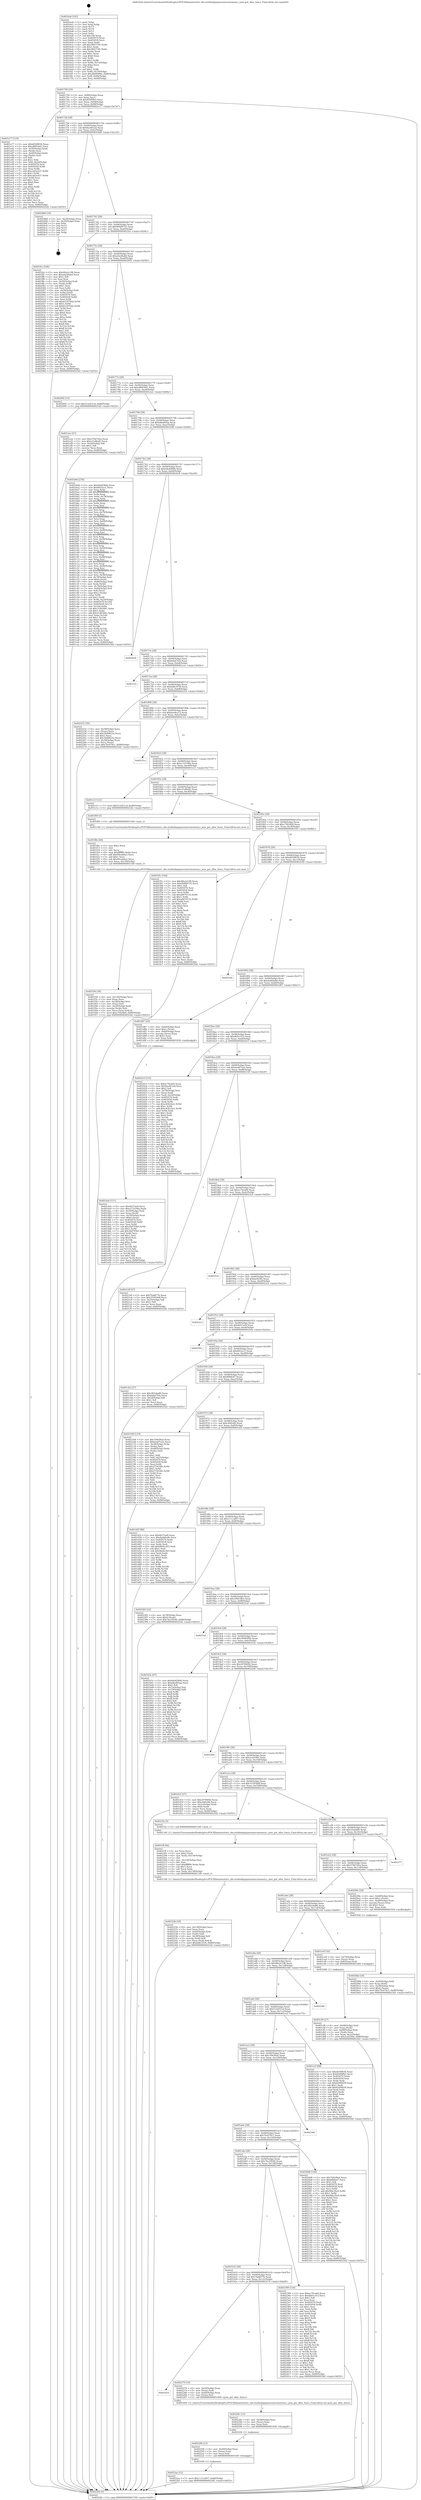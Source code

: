 digraph "0x4016a0" {
  label = "0x4016a0 (/mnt/c/Users/mathe/Desktop/tcc/POCII/binaries/extr_obs-studiodepsjanssonsrcmemory.c_json_get_alloc_funcs_Final-ollvm.out::main(0))"
  labelloc = "t"
  node[shape=record]

  Entry [label="",width=0.3,height=0.3,shape=circle,fillcolor=black,style=filled]
  "0x401709" [label="{
     0x401709 [29]\l
     | [instrs]\l
     &nbsp;&nbsp;0x401709 \<+3\>: mov -0x80(%rbp),%eax\l
     &nbsp;&nbsp;0x40170c \<+2\>: mov %eax,%ecx\l
     &nbsp;&nbsp;0x40170e \<+6\>: sub $0x850f9fb3,%ecx\l
     &nbsp;&nbsp;0x401714 \<+6\>: mov %eax,-0x94(%rbp)\l
     &nbsp;&nbsp;0x40171a \<+6\>: mov %ecx,-0x98(%rbp)\l
     &nbsp;&nbsp;0x401720 \<+6\>: je 0000000000401e77 \<main+0x7d7\>\l
  }"]
  "0x401e77" [label="{
     0x401e77 [119]\l
     | [instrs]\l
     &nbsp;&nbsp;0x401e77 \<+5\>: mov $0xd030f036,%eax\l
     &nbsp;&nbsp;0x401e7c \<+5\>: mov $0xa8f450d1,%ecx\l
     &nbsp;&nbsp;0x401e81 \<+4\>: mov -0x50(%rbp),%rdx\l
     &nbsp;&nbsp;0x401e85 \<+2\>: mov (%rdx),%esi\l
     &nbsp;&nbsp;0x401e87 \<+4\>: mov -0x60(%rbp),%rdx\l
     &nbsp;&nbsp;0x401e8b \<+2\>: cmp (%rdx),%esi\l
     &nbsp;&nbsp;0x401e8d \<+4\>: setl %dil\l
     &nbsp;&nbsp;0x401e91 \<+4\>: and $0x1,%dil\l
     &nbsp;&nbsp;0x401e95 \<+4\>: mov %dil,-0x26(%rbp)\l
     &nbsp;&nbsp;0x401e99 \<+7\>: mov 0x405070,%esi\l
     &nbsp;&nbsp;0x401ea0 \<+8\>: mov 0x405058,%r8d\l
     &nbsp;&nbsp;0x401ea8 \<+3\>: mov %esi,%r9d\l
     &nbsp;&nbsp;0x401eab \<+7\>: add $0xcab5e437,%r9d\l
     &nbsp;&nbsp;0x401eb2 \<+4\>: sub $0x1,%r9d\l
     &nbsp;&nbsp;0x401eb6 \<+7\>: sub $0xcab5e437,%r9d\l
     &nbsp;&nbsp;0x401ebd \<+4\>: imul %r9d,%esi\l
     &nbsp;&nbsp;0x401ec1 \<+3\>: and $0x1,%esi\l
     &nbsp;&nbsp;0x401ec4 \<+3\>: cmp $0x0,%esi\l
     &nbsp;&nbsp;0x401ec7 \<+4\>: sete %dil\l
     &nbsp;&nbsp;0x401ecb \<+4\>: cmp $0xa,%r8d\l
     &nbsp;&nbsp;0x401ecf \<+4\>: setl %r10b\l
     &nbsp;&nbsp;0x401ed3 \<+3\>: mov %dil,%r11b\l
     &nbsp;&nbsp;0x401ed6 \<+3\>: and %r10b,%r11b\l
     &nbsp;&nbsp;0x401ed9 \<+3\>: xor %r10b,%dil\l
     &nbsp;&nbsp;0x401edc \<+3\>: or %dil,%r11b\l
     &nbsp;&nbsp;0x401edf \<+4\>: test $0x1,%r11b\l
     &nbsp;&nbsp;0x401ee3 \<+3\>: cmovne %ecx,%eax\l
     &nbsp;&nbsp;0x401ee6 \<+3\>: mov %eax,-0x80(%rbp)\l
     &nbsp;&nbsp;0x401ee9 \<+5\>: jmp 00000000004025d2 \<main+0xf32\>\l
  }"]
  "0x401726" [label="{
     0x401726 [28]\l
     | [instrs]\l
     &nbsp;&nbsp;0x401726 \<+5\>: jmp 000000000040172b \<main+0x8b\>\l
     &nbsp;&nbsp;0x40172b \<+6\>: mov -0x94(%rbp),%eax\l
     &nbsp;&nbsp;0x401731 \<+5\>: sub $0x8ac661ad,%eax\l
     &nbsp;&nbsp;0x401736 \<+6\>: mov %eax,-0x9c(%rbp)\l
     &nbsp;&nbsp;0x40173c \<+6\>: je 00000000004024b8 \<main+0xe18\>\l
  }"]
  Exit [label="",width=0.3,height=0.3,shape=circle,fillcolor=black,style=filled,peripheries=2]
  "0x4024b8" [label="{
     0x4024b8 [16]\l
     | [instrs]\l
     &nbsp;&nbsp;0x4024b8 \<+3\>: mov -0x24(%rbp),%eax\l
     &nbsp;&nbsp;0x4024bb \<+4\>: lea -0x20(%rbp),%rsp\l
     &nbsp;&nbsp;0x4024bf \<+1\>: pop %rbx\l
     &nbsp;&nbsp;0x4024c0 \<+2\>: pop %r12\l
     &nbsp;&nbsp;0x4024c2 \<+2\>: pop %r14\l
     &nbsp;&nbsp;0x4024c4 \<+2\>: pop %r15\l
     &nbsp;&nbsp;0x4024c6 \<+1\>: pop %rbp\l
     &nbsp;&nbsp;0x4024c7 \<+1\>: ret\l
  }"]
  "0x401742" [label="{
     0x401742 [28]\l
     | [instrs]\l
     &nbsp;&nbsp;0x401742 \<+5\>: jmp 0000000000401747 \<main+0xa7\>\l
     &nbsp;&nbsp;0x401747 \<+6\>: mov -0x94(%rbp),%eax\l
     &nbsp;&nbsp;0x40174d \<+5\>: sub $0x99489735,%eax\l
     &nbsp;&nbsp;0x401752 \<+6\>: mov %eax,-0xa0(%rbp)\l
     &nbsp;&nbsp;0x401758 \<+6\>: je 0000000000401fec \<main+0x94c\>\l
  }"]
  "0x4022aa" [label="{
     0x4022aa [12]\l
     | [instrs]\l
     &nbsp;&nbsp;0x4022aa \<+7\>: movl $0x1111a907,-0x80(%rbp)\l
     &nbsp;&nbsp;0x4022b1 \<+5\>: jmp 00000000004025d2 \<main+0xf32\>\l
  }"]
  "0x401fec" [label="{
     0x401fec [166]\l
     | [instrs]\l
     &nbsp;&nbsp;0x401fec \<+5\>: mov $0x48a2e198,%eax\l
     &nbsp;&nbsp;0x401ff1 \<+5\>: mov $0xa0a28ab4,%ecx\l
     &nbsp;&nbsp;0x401ff6 \<+2\>: mov $0x1,%dl\l
     &nbsp;&nbsp;0x401ff8 \<+2\>: xor %esi,%esi\l
     &nbsp;&nbsp;0x401ffa \<+4\>: mov -0x50(%rbp),%rdi\l
     &nbsp;&nbsp;0x401ffe \<+3\>: mov (%rdi),%r8d\l
     &nbsp;&nbsp;0x402001 \<+3\>: sub $0x1,%esi\l
     &nbsp;&nbsp;0x402004 \<+3\>: sub %esi,%r8d\l
     &nbsp;&nbsp;0x402007 \<+4\>: mov -0x50(%rbp),%rdi\l
     &nbsp;&nbsp;0x40200b \<+3\>: mov %r8d,(%rdi)\l
     &nbsp;&nbsp;0x40200e \<+7\>: mov 0x405070,%esi\l
     &nbsp;&nbsp;0x402015 \<+8\>: mov 0x405058,%r8d\l
     &nbsp;&nbsp;0x40201d \<+3\>: mov %esi,%r9d\l
     &nbsp;&nbsp;0x402020 \<+7\>: add $0x63187b4a,%r9d\l
     &nbsp;&nbsp;0x402027 \<+4\>: sub $0x1,%r9d\l
     &nbsp;&nbsp;0x40202b \<+7\>: sub $0x63187b4a,%r9d\l
     &nbsp;&nbsp;0x402032 \<+4\>: imul %r9d,%esi\l
     &nbsp;&nbsp;0x402036 \<+3\>: and $0x1,%esi\l
     &nbsp;&nbsp;0x402039 \<+3\>: cmp $0x0,%esi\l
     &nbsp;&nbsp;0x40203c \<+4\>: sete %r10b\l
     &nbsp;&nbsp;0x402040 \<+4\>: cmp $0xa,%r8d\l
     &nbsp;&nbsp;0x402044 \<+4\>: setl %r11b\l
     &nbsp;&nbsp;0x402048 \<+3\>: mov %r10b,%bl\l
     &nbsp;&nbsp;0x40204b \<+3\>: xor $0xff,%bl\l
     &nbsp;&nbsp;0x40204e \<+3\>: mov %r11b,%r14b\l
     &nbsp;&nbsp;0x402051 \<+4\>: xor $0xff,%r14b\l
     &nbsp;&nbsp;0x402055 \<+3\>: xor $0x1,%dl\l
     &nbsp;&nbsp;0x402058 \<+3\>: mov %bl,%r15b\l
     &nbsp;&nbsp;0x40205b \<+4\>: and $0xff,%r15b\l
     &nbsp;&nbsp;0x40205f \<+3\>: and %dl,%r10b\l
     &nbsp;&nbsp;0x402062 \<+3\>: mov %r14b,%r12b\l
     &nbsp;&nbsp;0x402065 \<+4\>: and $0xff,%r12b\l
     &nbsp;&nbsp;0x402069 \<+3\>: and %dl,%r11b\l
     &nbsp;&nbsp;0x40206c \<+3\>: or %r10b,%r15b\l
     &nbsp;&nbsp;0x40206f \<+3\>: or %r11b,%r12b\l
     &nbsp;&nbsp;0x402072 \<+3\>: xor %r12b,%r15b\l
     &nbsp;&nbsp;0x402075 \<+3\>: or %r14b,%bl\l
     &nbsp;&nbsp;0x402078 \<+3\>: xor $0xff,%bl\l
     &nbsp;&nbsp;0x40207b \<+3\>: or $0x1,%dl\l
     &nbsp;&nbsp;0x40207e \<+2\>: and %dl,%bl\l
     &nbsp;&nbsp;0x402080 \<+3\>: or %bl,%r15b\l
     &nbsp;&nbsp;0x402083 \<+4\>: test $0x1,%r15b\l
     &nbsp;&nbsp;0x402087 \<+3\>: cmovne %ecx,%eax\l
     &nbsp;&nbsp;0x40208a \<+3\>: mov %eax,-0x80(%rbp)\l
     &nbsp;&nbsp;0x40208d \<+5\>: jmp 00000000004025d2 \<main+0xf32\>\l
  }"]
  "0x40175e" [label="{
     0x40175e [28]\l
     | [instrs]\l
     &nbsp;&nbsp;0x40175e \<+5\>: jmp 0000000000401763 \<main+0xc3\>\l
     &nbsp;&nbsp;0x401763 \<+6\>: mov -0x94(%rbp),%eax\l
     &nbsp;&nbsp;0x401769 \<+5\>: sub $0xa0a28ab4,%eax\l
     &nbsp;&nbsp;0x40176e \<+6\>: mov %eax,-0xa4(%rbp)\l
     &nbsp;&nbsp;0x401774 \<+6\>: je 0000000000402092 \<main+0x9f2\>\l
  }"]
  "0x40229b" [label="{
     0x40229b [15]\l
     | [instrs]\l
     &nbsp;&nbsp;0x40229b \<+4\>: mov -0x40(%rbp),%rax\l
     &nbsp;&nbsp;0x40229f \<+3\>: mov (%rax),%rax\l
     &nbsp;&nbsp;0x4022a2 \<+3\>: mov %rax,%rdi\l
     &nbsp;&nbsp;0x4022a5 \<+5\>: call 0000000000401030 \<free@plt\>\l
     | [calls]\l
     &nbsp;&nbsp;0x401030 \{1\} (unknown)\l
  }"]
  "0x402092" [label="{
     0x402092 [12]\l
     | [instrs]\l
     &nbsp;&nbsp;0x402092 \<+7\>: movl $0x512d51cd,-0x80(%rbp)\l
     &nbsp;&nbsp;0x402099 \<+5\>: jmp 00000000004025d2 \<main+0xf32\>\l
  }"]
  "0x40177a" [label="{
     0x40177a [28]\l
     | [instrs]\l
     &nbsp;&nbsp;0x40177a \<+5\>: jmp 000000000040177f \<main+0xdf\>\l
     &nbsp;&nbsp;0x40177f \<+6\>: mov -0x94(%rbp),%eax\l
     &nbsp;&nbsp;0x401785 \<+5\>: sub $0xa8f450d1,%eax\l
     &nbsp;&nbsp;0x40178a \<+6\>: mov %eax,-0xa8(%rbp)\l
     &nbsp;&nbsp;0x401790 \<+6\>: je 0000000000401eee \<main+0x84e\>\l
  }"]
  "0x40228c" [label="{
     0x40228c [15]\l
     | [instrs]\l
     &nbsp;&nbsp;0x40228c \<+4\>: mov -0x58(%rbp),%rax\l
     &nbsp;&nbsp;0x402290 \<+3\>: mov (%rax),%rax\l
     &nbsp;&nbsp;0x402293 \<+3\>: mov %rax,%rdi\l
     &nbsp;&nbsp;0x402296 \<+5\>: call 0000000000401030 \<free@plt\>\l
     | [calls]\l
     &nbsp;&nbsp;0x401030 \{1\} (unknown)\l
  }"]
  "0x401eee" [label="{
     0x401eee [27]\l
     | [instrs]\l
     &nbsp;&nbsp;0x401eee \<+5\>: mov $0x37667d5a,%eax\l
     &nbsp;&nbsp;0x401ef3 \<+5\>: mov $0xc21d8ad5,%ecx\l
     &nbsp;&nbsp;0x401ef8 \<+3\>: mov -0x26(%rbp),%dl\l
     &nbsp;&nbsp;0x401efb \<+3\>: test $0x1,%dl\l
     &nbsp;&nbsp;0x401efe \<+3\>: cmovne %ecx,%eax\l
     &nbsp;&nbsp;0x401f01 \<+3\>: mov %eax,-0x80(%rbp)\l
     &nbsp;&nbsp;0x401f04 \<+5\>: jmp 00000000004025d2 \<main+0xf32\>\l
  }"]
  "0x401796" [label="{
     0x401796 [28]\l
     | [instrs]\l
     &nbsp;&nbsp;0x401796 \<+5\>: jmp 000000000040179b \<main+0xfb\>\l
     &nbsp;&nbsp;0x40179b \<+6\>: mov -0x94(%rbp),%eax\l
     &nbsp;&nbsp;0x4017a1 \<+5\>: sub $0xb8ed93aa,%eax\l
     &nbsp;&nbsp;0x4017a6 \<+6\>: mov %eax,-0xac(%rbp)\l
     &nbsp;&nbsp;0x4017ac \<+6\>: je 0000000000401b9d \<main+0x4fd\>\l
  }"]
  "0x401b32" [label="{
     0x401b32\l
  }", style=dashed]
  "0x401b9d" [label="{
     0x401b9d [278]\l
     | [instrs]\l
     &nbsp;&nbsp;0x401b9d \<+5\>: mov $0xb9e8384b,%eax\l
     &nbsp;&nbsp;0x401ba2 \<+5\>: mov $0x8452cc1,%ecx\l
     &nbsp;&nbsp;0x401ba7 \<+3\>: mov %rsp,%rdx\l
     &nbsp;&nbsp;0x401baa \<+4\>: add $0xfffffffffffffff0,%rdx\l
     &nbsp;&nbsp;0x401bae \<+3\>: mov %rdx,%rsp\l
     &nbsp;&nbsp;0x401bb1 \<+4\>: mov %rdx,-0x78(%rbp)\l
     &nbsp;&nbsp;0x401bb5 \<+3\>: mov %rsp,%rdx\l
     &nbsp;&nbsp;0x401bb8 \<+4\>: add $0xfffffffffffffff0,%rdx\l
     &nbsp;&nbsp;0x401bbc \<+3\>: mov %rdx,%rsp\l
     &nbsp;&nbsp;0x401bbf \<+3\>: mov %rsp,%rsi\l
     &nbsp;&nbsp;0x401bc2 \<+4\>: add $0xfffffffffffffff0,%rsi\l
     &nbsp;&nbsp;0x401bc6 \<+3\>: mov %rsi,%rsp\l
     &nbsp;&nbsp;0x401bc9 \<+4\>: mov %rsi,-0x70(%rbp)\l
     &nbsp;&nbsp;0x401bcd \<+3\>: mov %rsp,%rsi\l
     &nbsp;&nbsp;0x401bd0 \<+4\>: add $0xfffffffffffffff0,%rsi\l
     &nbsp;&nbsp;0x401bd4 \<+3\>: mov %rsi,%rsp\l
     &nbsp;&nbsp;0x401bd7 \<+4\>: mov %rsi,-0x68(%rbp)\l
     &nbsp;&nbsp;0x401bdb \<+3\>: mov %rsp,%rsi\l
     &nbsp;&nbsp;0x401bde \<+4\>: add $0xfffffffffffffff0,%rsi\l
     &nbsp;&nbsp;0x401be2 \<+3\>: mov %rsi,%rsp\l
     &nbsp;&nbsp;0x401be5 \<+4\>: mov %rsi,-0x60(%rbp)\l
     &nbsp;&nbsp;0x401be9 \<+3\>: mov %rsp,%rsi\l
     &nbsp;&nbsp;0x401bec \<+4\>: add $0xfffffffffffffff0,%rsi\l
     &nbsp;&nbsp;0x401bf0 \<+3\>: mov %rsi,%rsp\l
     &nbsp;&nbsp;0x401bf3 \<+4\>: mov %rsi,-0x58(%rbp)\l
     &nbsp;&nbsp;0x401bf7 \<+3\>: mov %rsp,%rsi\l
     &nbsp;&nbsp;0x401bfa \<+4\>: add $0xfffffffffffffff0,%rsi\l
     &nbsp;&nbsp;0x401bfe \<+3\>: mov %rsi,%rsp\l
     &nbsp;&nbsp;0x401c01 \<+4\>: mov %rsi,-0x50(%rbp)\l
     &nbsp;&nbsp;0x401c05 \<+3\>: mov %rsp,%rsi\l
     &nbsp;&nbsp;0x401c08 \<+4\>: add $0xfffffffffffffff0,%rsi\l
     &nbsp;&nbsp;0x401c0c \<+3\>: mov %rsi,%rsp\l
     &nbsp;&nbsp;0x401c0f \<+4\>: mov %rsi,-0x48(%rbp)\l
     &nbsp;&nbsp;0x401c13 \<+3\>: mov %rsp,%rsi\l
     &nbsp;&nbsp;0x401c16 \<+4\>: add $0xfffffffffffffff0,%rsi\l
     &nbsp;&nbsp;0x401c1a \<+3\>: mov %rsi,%rsp\l
     &nbsp;&nbsp;0x401c1d \<+4\>: mov %rsi,-0x40(%rbp)\l
     &nbsp;&nbsp;0x401c21 \<+3\>: mov %rsp,%rsi\l
     &nbsp;&nbsp;0x401c24 \<+4\>: add $0xfffffffffffffff0,%rsi\l
     &nbsp;&nbsp;0x401c28 \<+3\>: mov %rsi,%rsp\l
     &nbsp;&nbsp;0x401c2b \<+4\>: mov %rsi,-0x38(%rbp)\l
     &nbsp;&nbsp;0x401c2f \<+4\>: mov -0x78(%rbp),%rsi\l
     &nbsp;&nbsp;0x401c33 \<+6\>: movl $0x0,(%rsi)\l
     &nbsp;&nbsp;0x401c39 \<+6\>: mov -0x84(%rbp),%edi\l
     &nbsp;&nbsp;0x401c3f \<+2\>: mov %edi,(%rdx)\l
     &nbsp;&nbsp;0x401c41 \<+4\>: mov -0x70(%rbp),%rsi\l
     &nbsp;&nbsp;0x401c45 \<+7\>: mov -0x90(%rbp),%r8\l
     &nbsp;&nbsp;0x401c4c \<+3\>: mov %r8,(%rsi)\l
     &nbsp;&nbsp;0x401c4f \<+3\>: cmpl $0x2,(%rdx)\l
     &nbsp;&nbsp;0x401c52 \<+4\>: setne %r9b\l
     &nbsp;&nbsp;0x401c56 \<+4\>: and $0x1,%r9b\l
     &nbsp;&nbsp;0x401c5a \<+4\>: mov %r9b,-0x2d(%rbp)\l
     &nbsp;&nbsp;0x401c5e \<+8\>: mov 0x405070,%r10d\l
     &nbsp;&nbsp;0x401c66 \<+8\>: mov 0x405058,%r11d\l
     &nbsp;&nbsp;0x401c6e \<+3\>: mov %r10d,%ebx\l
     &nbsp;&nbsp;0x401c71 \<+6\>: sub $0x51465061,%ebx\l
     &nbsp;&nbsp;0x401c77 \<+3\>: sub $0x1,%ebx\l
     &nbsp;&nbsp;0x401c7a \<+6\>: add $0x51465061,%ebx\l
     &nbsp;&nbsp;0x401c80 \<+4\>: imul %ebx,%r10d\l
     &nbsp;&nbsp;0x401c84 \<+4\>: and $0x1,%r10d\l
     &nbsp;&nbsp;0x401c88 \<+4\>: cmp $0x0,%r10d\l
     &nbsp;&nbsp;0x401c8c \<+4\>: sete %r9b\l
     &nbsp;&nbsp;0x401c90 \<+4\>: cmp $0xa,%r11d\l
     &nbsp;&nbsp;0x401c94 \<+4\>: setl %r14b\l
     &nbsp;&nbsp;0x401c98 \<+3\>: mov %r9b,%r15b\l
     &nbsp;&nbsp;0x401c9b \<+3\>: and %r14b,%r15b\l
     &nbsp;&nbsp;0x401c9e \<+3\>: xor %r14b,%r9b\l
     &nbsp;&nbsp;0x401ca1 \<+3\>: or %r9b,%r15b\l
     &nbsp;&nbsp;0x401ca4 \<+4\>: test $0x1,%r15b\l
     &nbsp;&nbsp;0x401ca8 \<+3\>: cmovne %ecx,%eax\l
     &nbsp;&nbsp;0x401cab \<+3\>: mov %eax,-0x80(%rbp)\l
     &nbsp;&nbsp;0x401cae \<+5\>: jmp 00000000004025d2 \<main+0xf32\>\l
  }"]
  "0x4017b2" [label="{
     0x4017b2 [28]\l
     | [instrs]\l
     &nbsp;&nbsp;0x4017b2 \<+5\>: jmp 00000000004017b7 \<main+0x117\>\l
     &nbsp;&nbsp;0x4017b7 \<+6\>: mov -0x94(%rbp),%eax\l
     &nbsp;&nbsp;0x4017bd \<+5\>: sub $0xb9e8384b,%eax\l
     &nbsp;&nbsp;0x4017c2 \<+6\>: mov %eax,-0xb0(%rbp)\l
     &nbsp;&nbsp;0x4017c8 \<+6\>: je 00000000004024c8 \<main+0xe28\>\l
  }"]
  "0x402279" [label="{
     0x402279 [19]\l
     | [instrs]\l
     &nbsp;&nbsp;0x402279 \<+4\>: mov -0x58(%rbp),%rax\l
     &nbsp;&nbsp;0x40227d \<+3\>: mov (%rax),%rdi\l
     &nbsp;&nbsp;0x402280 \<+4\>: mov -0x40(%rbp),%rax\l
     &nbsp;&nbsp;0x402284 \<+3\>: mov (%rax),%rsi\l
     &nbsp;&nbsp;0x402287 \<+5\>: call 0000000000401400 \<json_get_alloc_funcs\>\l
     | [calls]\l
     &nbsp;&nbsp;0x401400 \{1\} (/mnt/c/Users/mathe/Desktop/tcc/POCII/binaries/extr_obs-studiodepsjanssonsrcmemory.c_json_get_alloc_funcs_Final-ollvm.out::json_get_alloc_funcs)\l
  }"]
  "0x4024c8" [label="{
     0x4024c8\l
  }", style=dashed]
  "0x4017ce" [label="{
     0x4017ce [28]\l
     | [instrs]\l
     &nbsp;&nbsp;0x4017ce \<+5\>: jmp 00000000004017d3 \<main+0x133\>\l
     &nbsp;&nbsp;0x4017d3 \<+6\>: mov -0x94(%rbp),%eax\l
     &nbsp;&nbsp;0x4017d9 \<+5\>: sub $0xbdab7fcb,%eax\l
     &nbsp;&nbsp;0x4017de \<+6\>: mov %eax,-0xb4(%rbp)\l
     &nbsp;&nbsp;0x4017e4 \<+6\>: je 0000000000401cce \<main+0x62e\>\l
  }"]
  "0x401b16" [label="{
     0x401b16 [28]\l
     | [instrs]\l
     &nbsp;&nbsp;0x401b16 \<+5\>: jmp 0000000000401b1b \<main+0x47b\>\l
     &nbsp;&nbsp;0x401b1b \<+6\>: mov -0x94(%rbp),%eax\l
     &nbsp;&nbsp;0x401b21 \<+5\>: sub $0x7fa6877b,%eax\l
     &nbsp;&nbsp;0x401b26 \<+6\>: mov %eax,-0x12c(%rbp)\l
     &nbsp;&nbsp;0x401b2c \<+6\>: je 0000000000402279 \<main+0xbd9\>\l
  }"]
  "0x401cce" [label="{
     0x401cce\l
  }", style=dashed]
  "0x4017ea" [label="{
     0x4017ea [28]\l
     | [instrs]\l
     &nbsp;&nbsp;0x4017ea \<+5\>: jmp 00000000004017ef \<main+0x14f\>\l
     &nbsp;&nbsp;0x4017ef \<+6\>: mov -0x94(%rbp),%eax\l
     &nbsp;&nbsp;0x4017f5 \<+5\>: sub $0xbdfe3534,%eax\l
     &nbsp;&nbsp;0x4017fa \<+6\>: mov %eax,-0xb8(%rbp)\l
     &nbsp;&nbsp;0x401800 \<+6\>: je 0000000000402252 \<main+0xbb2\>\l
  }"]
  "0x402399" [label="{
     0x402399 [134]\l
     | [instrs]\l
     &nbsp;&nbsp;0x402399 \<+5\>: mov $0xec70ca64,%eax\l
     &nbsp;&nbsp;0x40239e \<+5\>: mov $0xdbf1e353,%ecx\l
     &nbsp;&nbsp;0x4023a3 \<+2\>: mov $0x1,%dl\l
     &nbsp;&nbsp;0x4023a5 \<+2\>: xor %esi,%esi\l
     &nbsp;&nbsp;0x4023a7 \<+7\>: mov 0x405070,%edi\l
     &nbsp;&nbsp;0x4023ae \<+8\>: mov 0x405058,%r8d\l
     &nbsp;&nbsp;0x4023b6 \<+3\>: sub $0x1,%esi\l
     &nbsp;&nbsp;0x4023b9 \<+3\>: mov %edi,%r9d\l
     &nbsp;&nbsp;0x4023bc \<+3\>: add %esi,%r9d\l
     &nbsp;&nbsp;0x4023bf \<+4\>: imul %r9d,%edi\l
     &nbsp;&nbsp;0x4023c3 \<+3\>: and $0x1,%edi\l
     &nbsp;&nbsp;0x4023c6 \<+3\>: cmp $0x0,%edi\l
     &nbsp;&nbsp;0x4023c9 \<+4\>: sete %r10b\l
     &nbsp;&nbsp;0x4023cd \<+4\>: cmp $0xa,%r8d\l
     &nbsp;&nbsp;0x4023d1 \<+4\>: setl %r11b\l
     &nbsp;&nbsp;0x4023d5 \<+3\>: mov %r10b,%bl\l
     &nbsp;&nbsp;0x4023d8 \<+3\>: xor $0xff,%bl\l
     &nbsp;&nbsp;0x4023db \<+3\>: mov %r11b,%r14b\l
     &nbsp;&nbsp;0x4023de \<+4\>: xor $0xff,%r14b\l
     &nbsp;&nbsp;0x4023e2 \<+3\>: xor $0x1,%dl\l
     &nbsp;&nbsp;0x4023e5 \<+3\>: mov %bl,%r15b\l
     &nbsp;&nbsp;0x4023e8 \<+4\>: and $0xff,%r15b\l
     &nbsp;&nbsp;0x4023ec \<+3\>: and %dl,%r10b\l
     &nbsp;&nbsp;0x4023ef \<+3\>: mov %r14b,%r12b\l
     &nbsp;&nbsp;0x4023f2 \<+4\>: and $0xff,%r12b\l
     &nbsp;&nbsp;0x4023f6 \<+3\>: and %dl,%r11b\l
     &nbsp;&nbsp;0x4023f9 \<+3\>: or %r10b,%r15b\l
     &nbsp;&nbsp;0x4023fc \<+3\>: or %r11b,%r12b\l
     &nbsp;&nbsp;0x4023ff \<+3\>: xor %r12b,%r15b\l
     &nbsp;&nbsp;0x402402 \<+3\>: or %r14b,%bl\l
     &nbsp;&nbsp;0x402405 \<+3\>: xor $0xff,%bl\l
     &nbsp;&nbsp;0x402408 \<+3\>: or $0x1,%dl\l
     &nbsp;&nbsp;0x40240b \<+2\>: and %dl,%bl\l
     &nbsp;&nbsp;0x40240d \<+3\>: or %bl,%r15b\l
     &nbsp;&nbsp;0x402410 \<+4\>: test $0x1,%r15b\l
     &nbsp;&nbsp;0x402414 \<+3\>: cmovne %ecx,%eax\l
     &nbsp;&nbsp;0x402417 \<+3\>: mov %eax,-0x80(%rbp)\l
     &nbsp;&nbsp;0x40241a \<+5\>: jmp 00000000004025d2 \<main+0xf32\>\l
  }"]
  "0x402252" [label="{
     0x402252 [39]\l
     | [instrs]\l
     &nbsp;&nbsp;0x402252 \<+4\>: mov -0x38(%rbp),%rax\l
     &nbsp;&nbsp;0x402256 \<+2\>: mov (%rax),%ecx\l
     &nbsp;&nbsp;0x402258 \<+6\>: add $0x3b48823a,%ecx\l
     &nbsp;&nbsp;0x40225e \<+3\>: add $0x1,%ecx\l
     &nbsp;&nbsp;0x402261 \<+6\>: sub $0x3b48823a,%ecx\l
     &nbsp;&nbsp;0x402267 \<+4\>: mov -0x38(%rbp),%rax\l
     &nbsp;&nbsp;0x40226b \<+2\>: mov %ecx,(%rax)\l
     &nbsp;&nbsp;0x40226d \<+7\>: movl $0x70c079c1,-0x80(%rbp)\l
     &nbsp;&nbsp;0x402274 \<+5\>: jmp 00000000004025d2 \<main+0xf32\>\l
  }"]
  "0x401806" [label="{
     0x401806 [28]\l
     | [instrs]\l
     &nbsp;&nbsp;0x401806 \<+5\>: jmp 000000000040180b \<main+0x16b\>\l
     &nbsp;&nbsp;0x40180b \<+6\>: mov -0x94(%rbp),%eax\l
     &nbsp;&nbsp;0x401811 \<+5\>: sub $0xbee8cc13,%eax\l
     &nbsp;&nbsp;0x401816 \<+6\>: mov %eax,-0xbc(%rbp)\l
     &nbsp;&nbsp;0x40181c \<+6\>: je 000000000040231a \<main+0xc7a\>\l
  }"]
  "0x40222b" [label="{
     0x40222b [39]\l
     | [instrs]\l
     &nbsp;&nbsp;0x40222b \<+6\>: mov -0x138(%rbp),%ecx\l
     &nbsp;&nbsp;0x402231 \<+3\>: imul %eax,%ecx\l
     &nbsp;&nbsp;0x402234 \<+4\>: mov -0x40(%rbp),%rdi\l
     &nbsp;&nbsp;0x402238 \<+3\>: mov (%rdi),%rdi\l
     &nbsp;&nbsp;0x40223b \<+4\>: mov -0x38(%rbp),%r8\l
     &nbsp;&nbsp;0x40223f \<+3\>: movslq (%r8),%r8\l
     &nbsp;&nbsp;0x402242 \<+4\>: mov %ecx,(%rdi,%r8,4)\l
     &nbsp;&nbsp;0x402246 \<+7\>: movl $0xbdfe3534,-0x80(%rbp)\l
     &nbsp;&nbsp;0x40224d \<+5\>: jmp 00000000004025d2 \<main+0xf32\>\l
  }"]
  "0x40231a" [label="{
     0x40231a\l
  }", style=dashed]
  "0x401822" [label="{
     0x401822 [28]\l
     | [instrs]\l
     &nbsp;&nbsp;0x401822 \<+5\>: jmp 0000000000401827 \<main+0x187\>\l
     &nbsp;&nbsp;0x401827 \<+6\>: mov -0x94(%rbp),%eax\l
     &nbsp;&nbsp;0x40182d \<+5\>: sub $0xc133194a,%eax\l
     &nbsp;&nbsp;0x401832 \<+6\>: mov %eax,-0xc0(%rbp)\l
     &nbsp;&nbsp;0x401838 \<+6\>: je 0000000000401e13 \<main+0x773\>\l
  }"]
  "0x4021ff" [label="{
     0x4021ff [44]\l
     | [instrs]\l
     &nbsp;&nbsp;0x4021ff \<+2\>: xor %ecx,%ecx\l
     &nbsp;&nbsp;0x402201 \<+5\>: mov $0x2,%edx\l
     &nbsp;&nbsp;0x402206 \<+6\>: mov %edx,-0x134(%rbp)\l
     &nbsp;&nbsp;0x40220c \<+1\>: cltd\l
     &nbsp;&nbsp;0x40220d \<+6\>: mov -0x134(%rbp),%esi\l
     &nbsp;&nbsp;0x402213 \<+2\>: idiv %esi\l
     &nbsp;&nbsp;0x402215 \<+6\>: imul $0xfffffffe,%edx,%edx\l
     &nbsp;&nbsp;0x40221b \<+3\>: sub $0x1,%ecx\l
     &nbsp;&nbsp;0x40221e \<+2\>: sub %ecx,%edx\l
     &nbsp;&nbsp;0x402220 \<+6\>: mov %edx,-0x138(%rbp)\l
     &nbsp;&nbsp;0x402226 \<+5\>: call 0000000000401160 \<next_i\>\l
     | [calls]\l
     &nbsp;&nbsp;0x401160 \{1\} (/mnt/c/Users/mathe/Desktop/tcc/POCII/binaries/extr_obs-studiodepsjanssonsrcmemory.c_json_get_alloc_funcs_Final-ollvm.out::next_i)\l
  }"]
  "0x401e13" [label="{
     0x401e13 [12]\l
     | [instrs]\l
     &nbsp;&nbsp;0x401e13 \<+7\>: movl $0x512d51cd,-0x80(%rbp)\l
     &nbsp;&nbsp;0x401e1a \<+5\>: jmp 00000000004025d2 \<main+0xf32\>\l
  }"]
  "0x40183e" [label="{
     0x40183e [28]\l
     | [instrs]\l
     &nbsp;&nbsp;0x40183e \<+5\>: jmp 0000000000401843 \<main+0x1a3\>\l
     &nbsp;&nbsp;0x401843 \<+6\>: mov -0x94(%rbp),%eax\l
     &nbsp;&nbsp;0x401849 \<+5\>: sub $0xc21d8ad5,%eax\l
     &nbsp;&nbsp;0x40184e \<+6\>: mov %eax,-0xc4(%rbp)\l
     &nbsp;&nbsp;0x401854 \<+6\>: je 0000000000401f09 \<main+0x869\>\l
  }"]
  "0x401afa" [label="{
     0x401afa [28]\l
     | [instrs]\l
     &nbsp;&nbsp;0x401afa \<+5\>: jmp 0000000000401aff \<main+0x45f\>\l
     &nbsp;&nbsp;0x401aff \<+6\>: mov -0x94(%rbp),%eax\l
     &nbsp;&nbsp;0x401b05 \<+5\>: sub $0x7ba18540,%eax\l
     &nbsp;&nbsp;0x401b0a \<+6\>: mov %eax,-0x128(%rbp)\l
     &nbsp;&nbsp;0x401b10 \<+6\>: je 0000000000402399 \<main+0xcf9\>\l
  }"]
  "0x401f09" [label="{
     0x401f09 [5]\l
     | [instrs]\l
     &nbsp;&nbsp;0x401f09 \<+5\>: call 0000000000401160 \<next_i\>\l
     | [calls]\l
     &nbsp;&nbsp;0x401160 \{1\} (/mnt/c/Users/mathe/Desktop/tcc/POCII/binaries/extr_obs-studiodepsjanssonsrcmemory.c_json_get_alloc_funcs_Final-ollvm.out::next_i)\l
  }"]
  "0x40185a" [label="{
     0x40185a [28]\l
     | [instrs]\l
     &nbsp;&nbsp;0x40185a \<+5\>: jmp 000000000040185f \<main+0x1bf\>\l
     &nbsp;&nbsp;0x40185f \<+6\>: mov -0x94(%rbp),%eax\l
     &nbsp;&nbsp;0x401865 \<+5\>: sub $0xc7f424b0,%eax\l
     &nbsp;&nbsp;0x40186a \<+6\>: mov %eax,-0xc8(%rbp)\l
     &nbsp;&nbsp;0x401870 \<+6\>: je 0000000000401f5c \<main+0x8bc\>\l
  }"]
  "0x4020d8" [label="{
     0x4020d8 [144]\l
     | [instrs]\l
     &nbsp;&nbsp;0x4020d8 \<+5\>: mov $0x709cf9a4,%eax\l
     &nbsp;&nbsp;0x4020dd \<+5\>: mov $0x896fe47,%ecx\l
     &nbsp;&nbsp;0x4020e2 \<+2\>: mov $0x1,%dl\l
     &nbsp;&nbsp;0x4020e4 \<+7\>: mov 0x405070,%esi\l
     &nbsp;&nbsp;0x4020eb \<+7\>: mov 0x405058,%edi\l
     &nbsp;&nbsp;0x4020f2 \<+3\>: mov %esi,%r8d\l
     &nbsp;&nbsp;0x4020f5 \<+7\>: add $0x9fdc2bc0,%r8d\l
     &nbsp;&nbsp;0x4020fc \<+4\>: sub $0x1,%r8d\l
     &nbsp;&nbsp;0x402100 \<+7\>: sub $0x9fdc2bc0,%r8d\l
     &nbsp;&nbsp;0x402107 \<+4\>: imul %r8d,%esi\l
     &nbsp;&nbsp;0x40210b \<+3\>: and $0x1,%esi\l
     &nbsp;&nbsp;0x40210e \<+3\>: cmp $0x0,%esi\l
     &nbsp;&nbsp;0x402111 \<+4\>: sete %r9b\l
     &nbsp;&nbsp;0x402115 \<+3\>: cmp $0xa,%edi\l
     &nbsp;&nbsp;0x402118 \<+4\>: setl %r10b\l
     &nbsp;&nbsp;0x40211c \<+3\>: mov %r9b,%r11b\l
     &nbsp;&nbsp;0x40211f \<+4\>: xor $0xff,%r11b\l
     &nbsp;&nbsp;0x402123 \<+3\>: mov %r10b,%bl\l
     &nbsp;&nbsp;0x402126 \<+3\>: xor $0xff,%bl\l
     &nbsp;&nbsp;0x402129 \<+3\>: xor $0x1,%dl\l
     &nbsp;&nbsp;0x40212c \<+3\>: mov %r11b,%r14b\l
     &nbsp;&nbsp;0x40212f \<+4\>: and $0xff,%r14b\l
     &nbsp;&nbsp;0x402133 \<+3\>: and %dl,%r9b\l
     &nbsp;&nbsp;0x402136 \<+3\>: mov %bl,%r15b\l
     &nbsp;&nbsp;0x402139 \<+4\>: and $0xff,%r15b\l
     &nbsp;&nbsp;0x40213d \<+3\>: and %dl,%r10b\l
     &nbsp;&nbsp;0x402140 \<+3\>: or %r9b,%r14b\l
     &nbsp;&nbsp;0x402143 \<+3\>: or %r10b,%r15b\l
     &nbsp;&nbsp;0x402146 \<+3\>: xor %r15b,%r14b\l
     &nbsp;&nbsp;0x402149 \<+3\>: or %bl,%r11b\l
     &nbsp;&nbsp;0x40214c \<+4\>: xor $0xff,%r11b\l
     &nbsp;&nbsp;0x402150 \<+3\>: or $0x1,%dl\l
     &nbsp;&nbsp;0x402153 \<+3\>: and %dl,%r11b\l
     &nbsp;&nbsp;0x402156 \<+3\>: or %r11b,%r14b\l
     &nbsp;&nbsp;0x402159 \<+4\>: test $0x1,%r14b\l
     &nbsp;&nbsp;0x40215d \<+3\>: cmovne %ecx,%eax\l
     &nbsp;&nbsp;0x402160 \<+3\>: mov %eax,-0x80(%rbp)\l
     &nbsp;&nbsp;0x402163 \<+5\>: jmp 00000000004025d2 \<main+0xf32\>\l
  }"]
  "0x401f5c" [label="{
     0x401f5c [144]\l
     | [instrs]\l
     &nbsp;&nbsp;0x401f5c \<+5\>: mov $0x48a2e198,%eax\l
     &nbsp;&nbsp;0x401f61 \<+5\>: mov $0x99489735,%ecx\l
     &nbsp;&nbsp;0x401f66 \<+2\>: mov $0x1,%dl\l
     &nbsp;&nbsp;0x401f68 \<+7\>: mov 0x405070,%esi\l
     &nbsp;&nbsp;0x401f6f \<+7\>: mov 0x405058,%edi\l
     &nbsp;&nbsp;0x401f76 \<+3\>: mov %esi,%r8d\l
     &nbsp;&nbsp;0x401f79 \<+7\>: sub $0xa8076152,%r8d\l
     &nbsp;&nbsp;0x401f80 \<+4\>: sub $0x1,%r8d\l
     &nbsp;&nbsp;0x401f84 \<+7\>: add $0xa8076152,%r8d\l
     &nbsp;&nbsp;0x401f8b \<+4\>: imul %r8d,%esi\l
     &nbsp;&nbsp;0x401f8f \<+3\>: and $0x1,%esi\l
     &nbsp;&nbsp;0x401f92 \<+3\>: cmp $0x0,%esi\l
     &nbsp;&nbsp;0x401f95 \<+4\>: sete %r9b\l
     &nbsp;&nbsp;0x401f99 \<+3\>: cmp $0xa,%edi\l
     &nbsp;&nbsp;0x401f9c \<+4\>: setl %r10b\l
     &nbsp;&nbsp;0x401fa0 \<+3\>: mov %r9b,%r11b\l
     &nbsp;&nbsp;0x401fa3 \<+4\>: xor $0xff,%r11b\l
     &nbsp;&nbsp;0x401fa7 \<+3\>: mov %r10b,%bl\l
     &nbsp;&nbsp;0x401faa \<+3\>: xor $0xff,%bl\l
     &nbsp;&nbsp;0x401fad \<+3\>: xor $0x0,%dl\l
     &nbsp;&nbsp;0x401fb0 \<+3\>: mov %r11b,%r14b\l
     &nbsp;&nbsp;0x401fb3 \<+4\>: and $0x0,%r14b\l
     &nbsp;&nbsp;0x401fb7 \<+3\>: and %dl,%r9b\l
     &nbsp;&nbsp;0x401fba \<+3\>: mov %bl,%r15b\l
     &nbsp;&nbsp;0x401fbd \<+4\>: and $0x0,%r15b\l
     &nbsp;&nbsp;0x401fc1 \<+3\>: and %dl,%r10b\l
     &nbsp;&nbsp;0x401fc4 \<+3\>: or %r9b,%r14b\l
     &nbsp;&nbsp;0x401fc7 \<+3\>: or %r10b,%r15b\l
     &nbsp;&nbsp;0x401fca \<+3\>: xor %r15b,%r14b\l
     &nbsp;&nbsp;0x401fcd \<+3\>: or %bl,%r11b\l
     &nbsp;&nbsp;0x401fd0 \<+4\>: xor $0xff,%r11b\l
     &nbsp;&nbsp;0x401fd4 \<+3\>: or $0x0,%dl\l
     &nbsp;&nbsp;0x401fd7 \<+3\>: and %dl,%r11b\l
     &nbsp;&nbsp;0x401fda \<+3\>: or %r11b,%r14b\l
     &nbsp;&nbsp;0x401fdd \<+4\>: test $0x1,%r14b\l
     &nbsp;&nbsp;0x401fe1 \<+3\>: cmovne %ecx,%eax\l
     &nbsp;&nbsp;0x401fe4 \<+3\>: mov %eax,-0x80(%rbp)\l
     &nbsp;&nbsp;0x401fe7 \<+5\>: jmp 00000000004025d2 \<main+0xf32\>\l
  }"]
  "0x401876" [label="{
     0x401876 [28]\l
     | [instrs]\l
     &nbsp;&nbsp;0x401876 \<+5\>: jmp 000000000040187b \<main+0x1db\>\l
     &nbsp;&nbsp;0x40187b \<+6\>: mov -0x94(%rbp),%eax\l
     &nbsp;&nbsp;0x401881 \<+5\>: sub $0xd030f036,%eax\l
     &nbsp;&nbsp;0x401886 \<+6\>: mov %eax,-0xcc(%rbp)\l
     &nbsp;&nbsp;0x40188c \<+6\>: je 0000000000402544 \<main+0xea4\>\l
  }"]
  "0x401ade" [label="{
     0x401ade [28]\l
     | [instrs]\l
     &nbsp;&nbsp;0x401ade \<+5\>: jmp 0000000000401ae3 \<main+0x443\>\l
     &nbsp;&nbsp;0x401ae3 \<+6\>: mov -0x94(%rbp),%eax\l
     &nbsp;&nbsp;0x401ae9 \<+5\>: sub $0x70c079c1,%eax\l
     &nbsp;&nbsp;0x401aee \<+6\>: mov %eax,-0x124(%rbp)\l
     &nbsp;&nbsp;0x401af4 \<+6\>: je 00000000004020d8 \<main+0xa38\>\l
  }"]
  "0x402544" [label="{
     0x402544\l
  }", style=dashed]
  "0x401892" [label="{
     0x401892 [28]\l
     | [instrs]\l
     &nbsp;&nbsp;0x401892 \<+5\>: jmp 0000000000401897 \<main+0x1f7\>\l
     &nbsp;&nbsp;0x401897 \<+6\>: mov -0x94(%rbp),%eax\l
     &nbsp;&nbsp;0x40189d \<+5\>: sub $0xdad44e8e,%eax\l
     &nbsp;&nbsp;0x4018a2 \<+6\>: mov %eax,-0xd0(%rbp)\l
     &nbsp;&nbsp;0x4018a8 \<+6\>: je 0000000000401d87 \<main+0x6e7\>\l
  }"]
  "0x40258d" [label="{
     0x40258d\l
  }", style=dashed]
  "0x401d87" [label="{
     0x401d87 [29]\l
     | [instrs]\l
     &nbsp;&nbsp;0x401d87 \<+4\>: mov -0x60(%rbp),%rax\l
     &nbsp;&nbsp;0x401d8b \<+6\>: movl $0x1,(%rax)\l
     &nbsp;&nbsp;0x401d91 \<+4\>: mov -0x60(%rbp),%rax\l
     &nbsp;&nbsp;0x401d95 \<+3\>: movslq (%rax),%rax\l
     &nbsp;&nbsp;0x401d98 \<+4\>: shl $0x2,%rax\l
     &nbsp;&nbsp;0x401d9c \<+3\>: mov %rax,%rdi\l
     &nbsp;&nbsp;0x401d9f \<+5\>: call 0000000000401050 \<malloc@plt\>\l
     | [calls]\l
     &nbsp;&nbsp;0x401050 \{1\} (unknown)\l
  }"]
  "0x4018ae" [label="{
     0x4018ae [28]\l
     | [instrs]\l
     &nbsp;&nbsp;0x4018ae \<+5\>: jmp 00000000004018b3 \<main+0x213\>\l
     &nbsp;&nbsp;0x4018b3 \<+6\>: mov -0x94(%rbp),%eax\l
     &nbsp;&nbsp;0x4018b9 \<+5\>: sub $0xdbf1e353,%eax\l
     &nbsp;&nbsp;0x4018be \<+6\>: mov %eax,-0xd4(%rbp)\l
     &nbsp;&nbsp;0x4018c4 \<+6\>: je 000000000040241f \<main+0xd7f\>\l
  }"]
  "0x4020bb" [label="{
     0x4020bb [29]\l
     | [instrs]\l
     &nbsp;&nbsp;0x4020bb \<+4\>: mov -0x40(%rbp),%rdi\l
     &nbsp;&nbsp;0x4020bf \<+3\>: mov %rax,(%rdi)\l
     &nbsp;&nbsp;0x4020c2 \<+4\>: mov -0x38(%rbp),%rax\l
     &nbsp;&nbsp;0x4020c6 \<+6\>: movl $0x0,(%rax)\l
     &nbsp;&nbsp;0x4020cc \<+7\>: movl $0x70c079c1,-0x80(%rbp)\l
     &nbsp;&nbsp;0x4020d3 \<+5\>: jmp 00000000004025d2 \<main+0xf32\>\l
  }"]
  "0x40241f" [label="{
     0x40241f [153]\l
     | [instrs]\l
     &nbsp;&nbsp;0x40241f \<+5\>: mov $0xec70ca64,%eax\l
     &nbsp;&nbsp;0x402424 \<+5\>: mov $0x8ac661ad,%ecx\l
     &nbsp;&nbsp;0x402429 \<+2\>: mov $0x1,%dl\l
     &nbsp;&nbsp;0x40242b \<+4\>: mov -0x78(%rbp),%rsi\l
     &nbsp;&nbsp;0x40242f \<+2\>: mov (%rsi),%edi\l
     &nbsp;&nbsp;0x402431 \<+3\>: mov %edi,-0x24(%rbp)\l
     &nbsp;&nbsp;0x402434 \<+7\>: mov 0x405070,%edi\l
     &nbsp;&nbsp;0x40243b \<+8\>: mov 0x405058,%r8d\l
     &nbsp;&nbsp;0x402443 \<+3\>: mov %edi,%r9d\l
     &nbsp;&nbsp;0x402446 \<+7\>: sub $0xe45b1be1,%r9d\l
     &nbsp;&nbsp;0x40244d \<+4\>: sub $0x1,%r9d\l
     &nbsp;&nbsp;0x402451 \<+7\>: add $0xe45b1be1,%r9d\l
     &nbsp;&nbsp;0x402458 \<+4\>: imul %r9d,%edi\l
     &nbsp;&nbsp;0x40245c \<+3\>: and $0x1,%edi\l
     &nbsp;&nbsp;0x40245f \<+3\>: cmp $0x0,%edi\l
     &nbsp;&nbsp;0x402462 \<+4\>: sete %r10b\l
     &nbsp;&nbsp;0x402466 \<+4\>: cmp $0xa,%r8d\l
     &nbsp;&nbsp;0x40246a \<+4\>: setl %r11b\l
     &nbsp;&nbsp;0x40246e \<+3\>: mov %r10b,%bl\l
     &nbsp;&nbsp;0x402471 \<+3\>: xor $0xff,%bl\l
     &nbsp;&nbsp;0x402474 \<+3\>: mov %r11b,%r14b\l
     &nbsp;&nbsp;0x402477 \<+4\>: xor $0xff,%r14b\l
     &nbsp;&nbsp;0x40247b \<+3\>: xor $0x0,%dl\l
     &nbsp;&nbsp;0x40247e \<+3\>: mov %bl,%r15b\l
     &nbsp;&nbsp;0x402481 \<+4\>: and $0x0,%r15b\l
     &nbsp;&nbsp;0x402485 \<+3\>: and %dl,%r10b\l
     &nbsp;&nbsp;0x402488 \<+3\>: mov %r14b,%r12b\l
     &nbsp;&nbsp;0x40248b \<+4\>: and $0x0,%r12b\l
     &nbsp;&nbsp;0x40248f \<+3\>: and %dl,%r11b\l
     &nbsp;&nbsp;0x402492 \<+3\>: or %r10b,%r15b\l
     &nbsp;&nbsp;0x402495 \<+3\>: or %r11b,%r12b\l
     &nbsp;&nbsp;0x402498 \<+3\>: xor %r12b,%r15b\l
     &nbsp;&nbsp;0x40249b \<+3\>: or %r14b,%bl\l
     &nbsp;&nbsp;0x40249e \<+3\>: xor $0xff,%bl\l
     &nbsp;&nbsp;0x4024a1 \<+3\>: or $0x0,%dl\l
     &nbsp;&nbsp;0x4024a4 \<+2\>: and %dl,%bl\l
     &nbsp;&nbsp;0x4024a6 \<+3\>: or %bl,%r15b\l
     &nbsp;&nbsp;0x4024a9 \<+4\>: test $0x1,%r15b\l
     &nbsp;&nbsp;0x4024ad \<+3\>: cmovne %ecx,%eax\l
     &nbsp;&nbsp;0x4024b0 \<+3\>: mov %eax,-0x80(%rbp)\l
     &nbsp;&nbsp;0x4024b3 \<+5\>: jmp 00000000004025d2 \<main+0xf32\>\l
  }"]
  "0x4018ca" [label="{
     0x4018ca [28]\l
     | [instrs]\l
     &nbsp;&nbsp;0x4018ca \<+5\>: jmp 00000000004018cf \<main+0x22f\>\l
     &nbsp;&nbsp;0x4018cf \<+6\>: mov -0x94(%rbp),%eax\l
     &nbsp;&nbsp;0x4018d5 \<+5\>: sub $0xdcdd7a5e,%eax\l
     &nbsp;&nbsp;0x4018da \<+6\>: mov %eax,-0xd8(%rbp)\l
     &nbsp;&nbsp;0x4018e0 \<+6\>: je 00000000004021df \<main+0xb3f\>\l
  }"]
  "0x401f36" [label="{
     0x401f36 [38]\l
     | [instrs]\l
     &nbsp;&nbsp;0x401f36 \<+6\>: mov -0x130(%rbp),%ecx\l
     &nbsp;&nbsp;0x401f3c \<+3\>: imul %eax,%ecx\l
     &nbsp;&nbsp;0x401f3f \<+4\>: mov -0x58(%rbp),%rsi\l
     &nbsp;&nbsp;0x401f43 \<+3\>: mov (%rsi),%rsi\l
     &nbsp;&nbsp;0x401f46 \<+4\>: mov -0x50(%rbp),%rdi\l
     &nbsp;&nbsp;0x401f4a \<+3\>: movslq (%rdi),%rdi\l
     &nbsp;&nbsp;0x401f4d \<+3\>: mov %ecx,(%rsi,%rdi,4)\l
     &nbsp;&nbsp;0x401f50 \<+7\>: movl $0xc7f424b0,-0x80(%rbp)\l
     &nbsp;&nbsp;0x401f57 \<+5\>: jmp 00000000004025d2 \<main+0xf32\>\l
  }"]
  "0x4021df" [label="{
     0x4021df [27]\l
     | [instrs]\l
     &nbsp;&nbsp;0x4021df \<+5\>: mov $0x7fa6877b,%eax\l
     &nbsp;&nbsp;0x4021e4 \<+5\>: mov $0x33395b9f,%ecx\l
     &nbsp;&nbsp;0x4021e9 \<+3\>: mov -0x25(%rbp),%dl\l
     &nbsp;&nbsp;0x4021ec \<+3\>: test $0x1,%dl\l
     &nbsp;&nbsp;0x4021ef \<+3\>: cmovne %ecx,%eax\l
     &nbsp;&nbsp;0x4021f2 \<+3\>: mov %eax,-0x80(%rbp)\l
     &nbsp;&nbsp;0x4021f5 \<+5\>: jmp 00000000004025d2 \<main+0xf32\>\l
  }"]
  "0x4018e6" [label="{
     0x4018e6 [28]\l
     | [instrs]\l
     &nbsp;&nbsp;0x4018e6 \<+5\>: jmp 00000000004018eb \<main+0x24b\>\l
     &nbsp;&nbsp;0x4018eb \<+6\>: mov -0x94(%rbp),%eax\l
     &nbsp;&nbsp;0x4018f1 \<+5\>: sub $0xec70ca64,%eax\l
     &nbsp;&nbsp;0x4018f6 \<+6\>: mov %eax,-0xdc(%rbp)\l
     &nbsp;&nbsp;0x4018fc \<+6\>: je 00000000004025c0 \<main+0xf20\>\l
  }"]
  "0x401f0e" [label="{
     0x401f0e [40]\l
     | [instrs]\l
     &nbsp;&nbsp;0x401f0e \<+5\>: mov $0x2,%ecx\l
     &nbsp;&nbsp;0x401f13 \<+1\>: cltd\l
     &nbsp;&nbsp;0x401f14 \<+2\>: idiv %ecx\l
     &nbsp;&nbsp;0x401f16 \<+6\>: imul $0xfffffffe,%edx,%ecx\l
     &nbsp;&nbsp;0x401f1c \<+6\>: add $0x94eab6a5,%ecx\l
     &nbsp;&nbsp;0x401f22 \<+3\>: add $0x1,%ecx\l
     &nbsp;&nbsp;0x401f25 \<+6\>: sub $0x94eab6a5,%ecx\l
     &nbsp;&nbsp;0x401f2b \<+6\>: mov %ecx,-0x130(%rbp)\l
     &nbsp;&nbsp;0x401f31 \<+5\>: call 0000000000401160 \<next_i\>\l
     | [calls]\l
     &nbsp;&nbsp;0x401160 \{1\} (/mnt/c/Users/mathe/Desktop/tcc/POCII/binaries/extr_obs-studiodepsjanssonsrcmemory.c_json_get_alloc_funcs_Final-ollvm.out::next_i)\l
  }"]
  "0x4025c0" [label="{
     0x4025c0\l
  }", style=dashed]
  "0x401902" [label="{
     0x401902 [28]\l
     | [instrs]\l
     &nbsp;&nbsp;0x401902 \<+5\>: jmp 0000000000401907 \<main+0x267\>\l
     &nbsp;&nbsp;0x401907 \<+6\>: mov -0x94(%rbp),%eax\l
     &nbsp;&nbsp;0x40190d \<+5\>: sub $0xfae9c9fc,%eax\l
     &nbsp;&nbsp;0x401912 \<+6\>: mov %eax,-0xe0(%rbp)\l
     &nbsp;&nbsp;0x401918 \<+6\>: je 00000000004022c2 \<main+0xc22\>\l
  }"]
  "0x401ac2" [label="{
     0x401ac2 [28]\l
     | [instrs]\l
     &nbsp;&nbsp;0x401ac2 \<+5\>: jmp 0000000000401ac7 \<main+0x427\>\l
     &nbsp;&nbsp;0x401ac7 \<+6\>: mov -0x94(%rbp),%eax\l
     &nbsp;&nbsp;0x401acd \<+5\>: sub $0x709cf9a4,%eax\l
     &nbsp;&nbsp;0x401ad2 \<+6\>: mov %eax,-0x120(%rbp)\l
     &nbsp;&nbsp;0x401ad8 \<+6\>: je 000000000040258d \<main+0xeed\>\l
  }"]
  "0x4022c2" [label="{
     0x4022c2\l
  }", style=dashed]
  "0x40191e" [label="{
     0x40191e [28]\l
     | [instrs]\l
     &nbsp;&nbsp;0x40191e \<+5\>: jmp 0000000000401923 \<main+0x283\>\l
     &nbsp;&nbsp;0x401923 \<+6\>: mov -0x94(%rbp),%eax\l
     &nbsp;&nbsp;0x401929 \<+5\>: sub $0x4b57ae8,%eax\l
     &nbsp;&nbsp;0x40192e \<+6\>: mov %eax,-0xe4(%rbp)\l
     &nbsp;&nbsp;0x401934 \<+6\>: je 000000000040250a \<main+0xe6a\>\l
  }"]
  "0x401e1f" [label="{
     0x401e1f [88]\l
     | [instrs]\l
     &nbsp;&nbsp;0x401e1f \<+5\>: mov $0xd030f036,%eax\l
     &nbsp;&nbsp;0x401e24 \<+5\>: mov $0x850f9fb3,%ecx\l
     &nbsp;&nbsp;0x401e29 \<+7\>: mov 0x405070,%edx\l
     &nbsp;&nbsp;0x401e30 \<+7\>: mov 0x405058,%esi\l
     &nbsp;&nbsp;0x401e37 \<+2\>: mov %edx,%edi\l
     &nbsp;&nbsp;0x401e39 \<+6\>: sub $0x6200fd39,%edi\l
     &nbsp;&nbsp;0x401e3f \<+3\>: sub $0x1,%edi\l
     &nbsp;&nbsp;0x401e42 \<+6\>: add $0x6200fd39,%edi\l
     &nbsp;&nbsp;0x401e48 \<+3\>: imul %edi,%edx\l
     &nbsp;&nbsp;0x401e4b \<+3\>: and $0x1,%edx\l
     &nbsp;&nbsp;0x401e4e \<+3\>: cmp $0x0,%edx\l
     &nbsp;&nbsp;0x401e51 \<+4\>: sete %r8b\l
     &nbsp;&nbsp;0x401e55 \<+3\>: cmp $0xa,%esi\l
     &nbsp;&nbsp;0x401e58 \<+4\>: setl %r9b\l
     &nbsp;&nbsp;0x401e5c \<+3\>: mov %r8b,%r10b\l
     &nbsp;&nbsp;0x401e5f \<+3\>: and %r9b,%r10b\l
     &nbsp;&nbsp;0x401e62 \<+3\>: xor %r9b,%r8b\l
     &nbsp;&nbsp;0x401e65 \<+3\>: or %r8b,%r10b\l
     &nbsp;&nbsp;0x401e68 \<+4\>: test $0x1,%r10b\l
     &nbsp;&nbsp;0x401e6c \<+3\>: cmovne %ecx,%eax\l
     &nbsp;&nbsp;0x401e6f \<+3\>: mov %eax,-0x80(%rbp)\l
     &nbsp;&nbsp;0x401e72 \<+5\>: jmp 00000000004025d2 \<main+0xf32\>\l
  }"]
  "0x40250a" [label="{
     0x40250a\l
  }", style=dashed]
  "0x40193a" [label="{
     0x40193a [28]\l
     | [instrs]\l
     &nbsp;&nbsp;0x40193a \<+5\>: jmp 000000000040193f \<main+0x29f\>\l
     &nbsp;&nbsp;0x40193f \<+6\>: mov -0x94(%rbp),%eax\l
     &nbsp;&nbsp;0x401945 \<+5\>: sub $0x8452cc1,%eax\l
     &nbsp;&nbsp;0x40194a \<+6\>: mov %eax,-0xe8(%rbp)\l
     &nbsp;&nbsp;0x401950 \<+6\>: je 0000000000401cb3 \<main+0x613\>\l
  }"]
  "0x401aa6" [label="{
     0x401aa6 [28]\l
     | [instrs]\l
     &nbsp;&nbsp;0x401aa6 \<+5\>: jmp 0000000000401aab \<main+0x40b\>\l
     &nbsp;&nbsp;0x401aab \<+6\>: mov -0x94(%rbp),%eax\l
     &nbsp;&nbsp;0x401ab1 \<+5\>: sub $0x512d51cd,%eax\l
     &nbsp;&nbsp;0x401ab6 \<+6\>: mov %eax,-0x11c(%rbp)\l
     &nbsp;&nbsp;0x401abc \<+6\>: je 0000000000401e1f \<main+0x77f\>\l
  }"]
  "0x401cb3" [label="{
     0x401cb3 [27]\l
     | [instrs]\l
     &nbsp;&nbsp;0x401cb3 \<+5\>: mov $0x382eba80,%eax\l
     &nbsp;&nbsp;0x401cb8 \<+5\>: mov $0xbdab7fcb,%ecx\l
     &nbsp;&nbsp;0x401cbd \<+3\>: mov -0x2d(%rbp),%dl\l
     &nbsp;&nbsp;0x401cc0 \<+3\>: test $0x1,%dl\l
     &nbsp;&nbsp;0x401cc3 \<+3\>: cmovne %ecx,%eax\l
     &nbsp;&nbsp;0x401cc6 \<+3\>: mov %eax,-0x80(%rbp)\l
     &nbsp;&nbsp;0x401cc9 \<+5\>: jmp 00000000004025d2 \<main+0xf32\>\l
  }"]
  "0x401956" [label="{
     0x401956 [28]\l
     | [instrs]\l
     &nbsp;&nbsp;0x401956 \<+5\>: jmp 000000000040195b \<main+0x2bb\>\l
     &nbsp;&nbsp;0x40195b \<+6\>: mov -0x94(%rbp),%eax\l
     &nbsp;&nbsp;0x401961 \<+5\>: sub $0x896fe47,%eax\l
     &nbsp;&nbsp;0x401966 \<+6\>: mov %eax,-0xec(%rbp)\l
     &nbsp;&nbsp;0x40196c \<+6\>: je 0000000000402168 \<main+0xac8\>\l
  }"]
  "0x402566" [label="{
     0x402566\l
  }", style=dashed]
  "0x402168" [label="{
     0x402168 [119]\l
     | [instrs]\l
     &nbsp;&nbsp;0x402168 \<+5\>: mov $0x709cf9a4,%eax\l
     &nbsp;&nbsp;0x40216d \<+5\>: mov $0xdcdd7a5e,%ecx\l
     &nbsp;&nbsp;0x402172 \<+4\>: mov -0x38(%rbp),%rdx\l
     &nbsp;&nbsp;0x402176 \<+2\>: mov (%rdx),%esi\l
     &nbsp;&nbsp;0x402178 \<+4\>: mov -0x48(%rbp),%rdx\l
     &nbsp;&nbsp;0x40217c \<+2\>: cmp (%rdx),%esi\l
     &nbsp;&nbsp;0x40217e \<+4\>: setl %dil\l
     &nbsp;&nbsp;0x402182 \<+4\>: and $0x1,%dil\l
     &nbsp;&nbsp;0x402186 \<+4\>: mov %dil,-0x25(%rbp)\l
     &nbsp;&nbsp;0x40218a \<+7\>: mov 0x405070,%esi\l
     &nbsp;&nbsp;0x402191 \<+8\>: mov 0x405058,%r8d\l
     &nbsp;&nbsp;0x402199 \<+3\>: mov %esi,%r9d\l
     &nbsp;&nbsp;0x40219c \<+7\>: add $0x275434fc,%r9d\l
     &nbsp;&nbsp;0x4021a3 \<+4\>: sub $0x1,%r9d\l
     &nbsp;&nbsp;0x4021a7 \<+7\>: sub $0x275434fc,%r9d\l
     &nbsp;&nbsp;0x4021ae \<+4\>: imul %r9d,%esi\l
     &nbsp;&nbsp;0x4021b2 \<+3\>: and $0x1,%esi\l
     &nbsp;&nbsp;0x4021b5 \<+3\>: cmp $0x0,%esi\l
     &nbsp;&nbsp;0x4021b8 \<+4\>: sete %dil\l
     &nbsp;&nbsp;0x4021bc \<+4\>: cmp $0xa,%r8d\l
     &nbsp;&nbsp;0x4021c0 \<+4\>: setl %r10b\l
     &nbsp;&nbsp;0x4021c4 \<+3\>: mov %dil,%r11b\l
     &nbsp;&nbsp;0x4021c7 \<+3\>: and %r10b,%r11b\l
     &nbsp;&nbsp;0x4021ca \<+3\>: xor %r10b,%dil\l
     &nbsp;&nbsp;0x4021cd \<+3\>: or %dil,%r11b\l
     &nbsp;&nbsp;0x4021d0 \<+4\>: test $0x1,%r11b\l
     &nbsp;&nbsp;0x4021d4 \<+3\>: cmovne %ecx,%eax\l
     &nbsp;&nbsp;0x4021d7 \<+3\>: mov %eax,-0x80(%rbp)\l
     &nbsp;&nbsp;0x4021da \<+5\>: jmp 00000000004025d2 \<main+0xf32\>\l
  }"]
  "0x401972" [label="{
     0x401972 [28]\l
     | [instrs]\l
     &nbsp;&nbsp;0x401972 \<+5\>: jmp 0000000000401977 \<main+0x2d7\>\l
     &nbsp;&nbsp;0x401977 \<+6\>: mov -0x94(%rbp),%eax\l
     &nbsp;&nbsp;0x40197d \<+5\>: sub $0xc440c66,%eax\l
     &nbsp;&nbsp;0x401982 \<+6\>: mov %eax,-0xf0(%rbp)\l
     &nbsp;&nbsp;0x401988 \<+6\>: je 0000000000401d2f \<main+0x68f\>\l
  }"]
  "0x401da4" [label="{
     0x401da4 [111]\l
     | [instrs]\l
     &nbsp;&nbsp;0x401da4 \<+5\>: mov $0x4b57ae8,%ecx\l
     &nbsp;&nbsp;0x401da9 \<+5\>: mov $0xc133194a,%edx\l
     &nbsp;&nbsp;0x401dae \<+4\>: mov -0x58(%rbp),%rdi\l
     &nbsp;&nbsp;0x401db2 \<+3\>: mov %rax,(%rdi)\l
     &nbsp;&nbsp;0x401db5 \<+4\>: mov -0x50(%rbp),%rax\l
     &nbsp;&nbsp;0x401db9 \<+6\>: movl $0x0,(%rax)\l
     &nbsp;&nbsp;0x401dbf \<+7\>: mov 0x405070,%esi\l
     &nbsp;&nbsp;0x401dc6 \<+8\>: mov 0x405058,%r8d\l
     &nbsp;&nbsp;0x401dce \<+3\>: mov %esi,%r9d\l
     &nbsp;&nbsp;0x401dd1 \<+7\>: sub $0x3b47f3b5,%r9d\l
     &nbsp;&nbsp;0x401dd8 \<+4\>: sub $0x1,%r9d\l
     &nbsp;&nbsp;0x401ddc \<+7\>: add $0x3b47f3b5,%r9d\l
     &nbsp;&nbsp;0x401de3 \<+4\>: imul %r9d,%esi\l
     &nbsp;&nbsp;0x401de7 \<+3\>: and $0x1,%esi\l
     &nbsp;&nbsp;0x401dea \<+3\>: cmp $0x0,%esi\l
     &nbsp;&nbsp;0x401ded \<+4\>: sete %r10b\l
     &nbsp;&nbsp;0x401df1 \<+4\>: cmp $0xa,%r8d\l
     &nbsp;&nbsp;0x401df5 \<+4\>: setl %r11b\l
     &nbsp;&nbsp;0x401df9 \<+3\>: mov %r10b,%bl\l
     &nbsp;&nbsp;0x401dfc \<+3\>: and %r11b,%bl\l
     &nbsp;&nbsp;0x401dff \<+3\>: xor %r11b,%r10b\l
     &nbsp;&nbsp;0x401e02 \<+3\>: or %r10b,%bl\l
     &nbsp;&nbsp;0x401e05 \<+3\>: test $0x1,%bl\l
     &nbsp;&nbsp;0x401e08 \<+3\>: cmovne %edx,%ecx\l
     &nbsp;&nbsp;0x401e0b \<+3\>: mov %ecx,-0x80(%rbp)\l
     &nbsp;&nbsp;0x401e0e \<+5\>: jmp 00000000004025d2 \<main+0xf32\>\l
  }"]
  "0x401d2f" [label="{
     0x401d2f [88]\l
     | [instrs]\l
     &nbsp;&nbsp;0x401d2f \<+5\>: mov $0x4b57ae8,%eax\l
     &nbsp;&nbsp;0x401d34 \<+5\>: mov $0xdad44e8e,%ecx\l
     &nbsp;&nbsp;0x401d39 \<+7\>: mov 0x405070,%edx\l
     &nbsp;&nbsp;0x401d40 \<+7\>: mov 0x405058,%esi\l
     &nbsp;&nbsp;0x401d47 \<+2\>: mov %edx,%edi\l
     &nbsp;&nbsp;0x401d49 \<+6\>: add $0x98abc363,%edi\l
     &nbsp;&nbsp;0x401d4f \<+3\>: sub $0x1,%edi\l
     &nbsp;&nbsp;0x401d52 \<+6\>: sub $0x98abc363,%edi\l
     &nbsp;&nbsp;0x401d58 \<+3\>: imul %edi,%edx\l
     &nbsp;&nbsp;0x401d5b \<+3\>: and $0x1,%edx\l
     &nbsp;&nbsp;0x401d5e \<+3\>: cmp $0x0,%edx\l
     &nbsp;&nbsp;0x401d61 \<+4\>: sete %r8b\l
     &nbsp;&nbsp;0x401d65 \<+3\>: cmp $0xa,%esi\l
     &nbsp;&nbsp;0x401d68 \<+4\>: setl %r9b\l
     &nbsp;&nbsp;0x401d6c \<+3\>: mov %r8b,%r10b\l
     &nbsp;&nbsp;0x401d6f \<+3\>: and %r9b,%r10b\l
     &nbsp;&nbsp;0x401d72 \<+3\>: xor %r9b,%r8b\l
     &nbsp;&nbsp;0x401d75 \<+3\>: or %r8b,%r10b\l
     &nbsp;&nbsp;0x401d78 \<+4\>: test $0x1,%r10b\l
     &nbsp;&nbsp;0x401d7c \<+3\>: cmovne %ecx,%eax\l
     &nbsp;&nbsp;0x401d7f \<+3\>: mov %eax,-0x80(%rbp)\l
     &nbsp;&nbsp;0x401d82 \<+5\>: jmp 00000000004025d2 \<main+0xf32\>\l
  }"]
  "0x40198e" [label="{
     0x40198e [28]\l
     | [instrs]\l
     &nbsp;&nbsp;0x40198e \<+5\>: jmp 0000000000401993 \<main+0x2f3\>\l
     &nbsp;&nbsp;0x401993 \<+6\>: mov -0x94(%rbp),%eax\l
     &nbsp;&nbsp;0x401999 \<+5\>: sub $0x1111a907,%eax\l
     &nbsp;&nbsp;0x40199e \<+6\>: mov %eax,-0xf4(%rbp)\l
     &nbsp;&nbsp;0x4019a4 \<+6\>: je 0000000000402383 \<main+0xce3\>\l
  }"]
  "0x401cf9" [label="{
     0x401cf9 [27]\l
     | [instrs]\l
     &nbsp;&nbsp;0x401cf9 \<+4\>: mov -0x68(%rbp),%rdi\l
     &nbsp;&nbsp;0x401cfd \<+2\>: mov %eax,(%rdi)\l
     &nbsp;&nbsp;0x401cff \<+4\>: mov -0x68(%rbp),%rdi\l
     &nbsp;&nbsp;0x401d03 \<+2\>: mov (%rdi),%eax\l
     &nbsp;&nbsp;0x401d05 \<+3\>: mov %eax,-0x2c(%rbp)\l
     &nbsp;&nbsp;0x401d08 \<+7\>: movl $0x2cd35f0e,-0x80(%rbp)\l
     &nbsp;&nbsp;0x401d0f \<+5\>: jmp 00000000004025d2 \<main+0xf32\>\l
  }"]
  "0x402383" [label="{
     0x402383 [22]\l
     | [instrs]\l
     &nbsp;&nbsp;0x402383 \<+4\>: mov -0x78(%rbp),%rax\l
     &nbsp;&nbsp;0x402387 \<+6\>: movl $0x0,(%rax)\l
     &nbsp;&nbsp;0x40238d \<+7\>: movl $0x7ba18540,-0x80(%rbp)\l
     &nbsp;&nbsp;0x402394 \<+5\>: jmp 00000000004025d2 \<main+0xf32\>\l
  }"]
  "0x4019aa" [label="{
     0x4019aa [28]\l
     | [instrs]\l
     &nbsp;&nbsp;0x4019aa \<+5\>: jmp 00000000004019af \<main+0x30f\>\l
     &nbsp;&nbsp;0x4019af \<+6\>: mov -0x94(%rbp),%eax\l
     &nbsp;&nbsp;0x4019b5 \<+5\>: sub $0x1f9414b3,%eax\l
     &nbsp;&nbsp;0x4019ba \<+6\>: mov %eax,-0xf8(%rbp)\l
     &nbsp;&nbsp;0x4019c0 \<+6\>: je 00000000004025af \<main+0xf0f\>\l
  }"]
  "0x401a8a" [label="{
     0x401a8a [28]\l
     | [instrs]\l
     &nbsp;&nbsp;0x401a8a \<+5\>: jmp 0000000000401a8f \<main+0x3ef\>\l
     &nbsp;&nbsp;0x401a8f \<+6\>: mov -0x94(%rbp),%eax\l
     &nbsp;&nbsp;0x401a95 \<+5\>: sub $0x48a2e198,%eax\l
     &nbsp;&nbsp;0x401a9a \<+6\>: mov %eax,-0x118(%rbp)\l
     &nbsp;&nbsp;0x401aa0 \<+6\>: je 0000000000402566 \<main+0xec6\>\l
  }"]
  "0x4025af" [label="{
     0x4025af\l
  }", style=dashed]
  "0x4019c6" [label="{
     0x4019c6 [28]\l
     | [instrs]\l
     &nbsp;&nbsp;0x4019c6 \<+5\>: jmp 00000000004019cb \<main+0x32b\>\l
     &nbsp;&nbsp;0x4019cb \<+6\>: mov -0x94(%rbp),%eax\l
     &nbsp;&nbsp;0x4019d1 \<+5\>: sub $0x2844999e,%eax\l
     &nbsp;&nbsp;0x4019d6 \<+6\>: mov %eax,-0xfc(%rbp)\l
     &nbsp;&nbsp;0x4019dc \<+6\>: je 0000000000401b3c \<main+0x49c\>\l
  }"]
  "0x401ce9" [label="{
     0x401ce9 [16]\l
     | [instrs]\l
     &nbsp;&nbsp;0x401ce9 \<+4\>: mov -0x70(%rbp),%rax\l
     &nbsp;&nbsp;0x401ced \<+3\>: mov (%rax),%rax\l
     &nbsp;&nbsp;0x401cf0 \<+4\>: mov 0x8(%rax),%rdi\l
     &nbsp;&nbsp;0x401cf4 \<+5\>: call 0000000000401060 \<atoi@plt\>\l
     | [calls]\l
     &nbsp;&nbsp;0x401060 \{1\} (unknown)\l
  }"]
  "0x401b3c" [label="{
     0x401b3c [97]\l
     | [instrs]\l
     &nbsp;&nbsp;0x401b3c \<+5\>: mov $0xb9e8384b,%eax\l
     &nbsp;&nbsp;0x401b41 \<+5\>: mov $0xb8ed93aa,%ecx\l
     &nbsp;&nbsp;0x401b46 \<+2\>: mov $0x1,%dl\l
     &nbsp;&nbsp;0x401b48 \<+4\>: mov -0x7a(%rbp),%sil\l
     &nbsp;&nbsp;0x401b4c \<+4\>: mov -0x79(%rbp),%dil\l
     &nbsp;&nbsp;0x401b50 \<+3\>: mov %sil,%r8b\l
     &nbsp;&nbsp;0x401b53 \<+4\>: xor $0xff,%r8b\l
     &nbsp;&nbsp;0x401b57 \<+3\>: mov %dil,%r9b\l
     &nbsp;&nbsp;0x401b5a \<+4\>: xor $0xff,%r9b\l
     &nbsp;&nbsp;0x401b5e \<+3\>: xor $0x0,%dl\l
     &nbsp;&nbsp;0x401b61 \<+3\>: mov %r8b,%r10b\l
     &nbsp;&nbsp;0x401b64 \<+4\>: and $0x0,%r10b\l
     &nbsp;&nbsp;0x401b68 \<+3\>: and %dl,%sil\l
     &nbsp;&nbsp;0x401b6b \<+3\>: mov %r9b,%r11b\l
     &nbsp;&nbsp;0x401b6e \<+4\>: and $0x0,%r11b\l
     &nbsp;&nbsp;0x401b72 \<+3\>: and %dl,%dil\l
     &nbsp;&nbsp;0x401b75 \<+3\>: or %sil,%r10b\l
     &nbsp;&nbsp;0x401b78 \<+3\>: or %dil,%r11b\l
     &nbsp;&nbsp;0x401b7b \<+3\>: xor %r11b,%r10b\l
     &nbsp;&nbsp;0x401b7e \<+3\>: or %r9b,%r8b\l
     &nbsp;&nbsp;0x401b81 \<+4\>: xor $0xff,%r8b\l
     &nbsp;&nbsp;0x401b85 \<+3\>: or $0x0,%dl\l
     &nbsp;&nbsp;0x401b88 \<+3\>: and %dl,%r8b\l
     &nbsp;&nbsp;0x401b8b \<+3\>: or %r8b,%r10b\l
     &nbsp;&nbsp;0x401b8e \<+4\>: test $0x1,%r10b\l
     &nbsp;&nbsp;0x401b92 \<+3\>: cmovne %ecx,%eax\l
     &nbsp;&nbsp;0x401b95 \<+3\>: mov %eax,-0x80(%rbp)\l
     &nbsp;&nbsp;0x401b98 \<+5\>: jmp 00000000004025d2 \<main+0xf32\>\l
  }"]
  "0x4019e2" [label="{
     0x4019e2 [28]\l
     | [instrs]\l
     &nbsp;&nbsp;0x4019e2 \<+5\>: jmp 00000000004019e7 \<main+0x347\>\l
     &nbsp;&nbsp;0x4019e7 \<+6\>: mov -0x94(%rbp),%eax\l
     &nbsp;&nbsp;0x4019ed \<+5\>: sub $0x297840fe,%eax\l
     &nbsp;&nbsp;0x4019f2 \<+6\>: mov %eax,-0x100(%rbp)\l
     &nbsp;&nbsp;0x4019f8 \<+6\>: je 00000000004022b6 \<main+0xc16\>\l
  }"]
  "0x4025d2" [label="{
     0x4025d2 [5]\l
     | [instrs]\l
     &nbsp;&nbsp;0x4025d2 \<+5\>: jmp 0000000000401709 \<main+0x69\>\l
  }"]
  "0x4016a0" [label="{
     0x4016a0 [105]\l
     | [instrs]\l
     &nbsp;&nbsp;0x4016a0 \<+1\>: push %rbp\l
     &nbsp;&nbsp;0x4016a1 \<+3\>: mov %rsp,%rbp\l
     &nbsp;&nbsp;0x4016a4 \<+2\>: push %r15\l
     &nbsp;&nbsp;0x4016a6 \<+2\>: push %r14\l
     &nbsp;&nbsp;0x4016a8 \<+2\>: push %r12\l
     &nbsp;&nbsp;0x4016aa \<+1\>: push %rbx\l
     &nbsp;&nbsp;0x4016ab \<+7\>: sub $0x140,%rsp\l
     &nbsp;&nbsp;0x4016b2 \<+7\>: mov 0x405070,%eax\l
     &nbsp;&nbsp;0x4016b9 \<+7\>: mov 0x405058,%ecx\l
     &nbsp;&nbsp;0x4016c0 \<+2\>: mov %eax,%edx\l
     &nbsp;&nbsp;0x4016c2 \<+6\>: add $0x284373fc,%edx\l
     &nbsp;&nbsp;0x4016c8 \<+3\>: sub $0x1,%edx\l
     &nbsp;&nbsp;0x4016cb \<+6\>: sub $0x284373fc,%edx\l
     &nbsp;&nbsp;0x4016d1 \<+3\>: imul %edx,%eax\l
     &nbsp;&nbsp;0x4016d4 \<+3\>: and $0x1,%eax\l
     &nbsp;&nbsp;0x4016d7 \<+3\>: cmp $0x0,%eax\l
     &nbsp;&nbsp;0x4016da \<+4\>: sete %r8b\l
     &nbsp;&nbsp;0x4016de \<+4\>: and $0x1,%r8b\l
     &nbsp;&nbsp;0x4016e2 \<+4\>: mov %r8b,-0x7a(%rbp)\l
     &nbsp;&nbsp;0x4016e6 \<+3\>: cmp $0xa,%ecx\l
     &nbsp;&nbsp;0x4016e9 \<+4\>: setl %r8b\l
     &nbsp;&nbsp;0x4016ed \<+4\>: and $0x1,%r8b\l
     &nbsp;&nbsp;0x4016f1 \<+4\>: mov %r8b,-0x79(%rbp)\l
     &nbsp;&nbsp;0x4016f5 \<+7\>: movl $0x2844999e,-0x80(%rbp)\l
     &nbsp;&nbsp;0x4016fc \<+6\>: mov %edi,-0x84(%rbp)\l
     &nbsp;&nbsp;0x401702 \<+7\>: mov %rsi,-0x90(%rbp)\l
  }"]
  "0x401a6e" [label="{
     0x401a6e [28]\l
     | [instrs]\l
     &nbsp;&nbsp;0x401a6e \<+5\>: jmp 0000000000401a73 \<main+0x3d3\>\l
     &nbsp;&nbsp;0x401a73 \<+6\>: mov -0x94(%rbp),%eax\l
     &nbsp;&nbsp;0x401a79 \<+5\>: sub $0x382eba80,%eax\l
     &nbsp;&nbsp;0x401a7e \<+6\>: mov %eax,-0x114(%rbp)\l
     &nbsp;&nbsp;0x401a84 \<+6\>: je 0000000000401ce9 \<main+0x649\>\l
  }"]
  "0x40209e" [label="{
     0x40209e [29]\l
     | [instrs]\l
     &nbsp;&nbsp;0x40209e \<+4\>: mov -0x48(%rbp),%rax\l
     &nbsp;&nbsp;0x4020a2 \<+6\>: movl $0x1,(%rax)\l
     &nbsp;&nbsp;0x4020a8 \<+4\>: mov -0x48(%rbp),%rax\l
     &nbsp;&nbsp;0x4020ac \<+3\>: movslq (%rax),%rax\l
     &nbsp;&nbsp;0x4020af \<+4\>: shl $0x2,%rax\l
     &nbsp;&nbsp;0x4020b3 \<+3\>: mov %rax,%rdi\l
     &nbsp;&nbsp;0x4020b6 \<+5\>: call 0000000000401050 \<malloc@plt\>\l
     | [calls]\l
     &nbsp;&nbsp;0x401050 \{1\} (unknown)\l
  }"]
  "0x4022b6" [label="{
     0x4022b6\l
  }", style=dashed]
  "0x4019fe" [label="{
     0x4019fe [28]\l
     | [instrs]\l
     &nbsp;&nbsp;0x4019fe \<+5\>: jmp 0000000000401a03 \<main+0x363\>\l
     &nbsp;&nbsp;0x401a03 \<+6\>: mov -0x94(%rbp),%eax\l
     &nbsp;&nbsp;0x401a09 \<+5\>: sub $0x2cd35f0e,%eax\l
     &nbsp;&nbsp;0x401a0e \<+6\>: mov %eax,-0x104(%rbp)\l
     &nbsp;&nbsp;0x401a14 \<+6\>: je 0000000000401d14 \<main+0x674\>\l
  }"]
  "0x401a52" [label="{
     0x401a52 [28]\l
     | [instrs]\l
     &nbsp;&nbsp;0x401a52 \<+5\>: jmp 0000000000401a57 \<main+0x3b7\>\l
     &nbsp;&nbsp;0x401a57 \<+6\>: mov -0x94(%rbp),%eax\l
     &nbsp;&nbsp;0x401a5d \<+5\>: sub $0x37667d5a,%eax\l
     &nbsp;&nbsp;0x401a62 \<+6\>: mov %eax,-0x110(%rbp)\l
     &nbsp;&nbsp;0x401a68 \<+6\>: je 000000000040209e \<main+0x9fe\>\l
  }"]
  "0x401d14" [label="{
     0x401d14 [27]\l
     | [instrs]\l
     &nbsp;&nbsp;0x401d14 \<+5\>: mov $0x297840fe,%eax\l
     &nbsp;&nbsp;0x401d19 \<+5\>: mov $0xc440c66,%ecx\l
     &nbsp;&nbsp;0x401d1e \<+3\>: mov -0x2c(%rbp),%edx\l
     &nbsp;&nbsp;0x401d21 \<+3\>: cmp $0x0,%edx\l
     &nbsp;&nbsp;0x401d24 \<+3\>: cmove %ecx,%eax\l
     &nbsp;&nbsp;0x401d27 \<+3\>: mov %eax,-0x80(%rbp)\l
     &nbsp;&nbsp;0x401d2a \<+5\>: jmp 00000000004025d2 \<main+0xf32\>\l
  }"]
  "0x401a1a" [label="{
     0x401a1a [28]\l
     | [instrs]\l
     &nbsp;&nbsp;0x401a1a \<+5\>: jmp 0000000000401a1f \<main+0x37f\>\l
     &nbsp;&nbsp;0x401a1f \<+6\>: mov -0x94(%rbp),%eax\l
     &nbsp;&nbsp;0x401a25 \<+5\>: sub $0x33395b9f,%eax\l
     &nbsp;&nbsp;0x401a2a \<+6\>: mov %eax,-0x108(%rbp)\l
     &nbsp;&nbsp;0x401a30 \<+6\>: je 00000000004021fa \<main+0xb5a\>\l
  }"]
  "0x402377" [label="{
     0x402377\l
  }", style=dashed]
  "0x4021fa" [label="{
     0x4021fa [5]\l
     | [instrs]\l
     &nbsp;&nbsp;0x4021fa \<+5\>: call 0000000000401160 \<next_i\>\l
     | [calls]\l
     &nbsp;&nbsp;0x401160 \{1\} (/mnt/c/Users/mathe/Desktop/tcc/POCII/binaries/extr_obs-studiodepsjanssonsrcmemory.c_json_get_alloc_funcs_Final-ollvm.out::next_i)\l
  }"]
  "0x401a36" [label="{
     0x401a36 [28]\l
     | [instrs]\l
     &nbsp;&nbsp;0x401a36 \<+5\>: jmp 0000000000401a3b \<main+0x39b\>\l
     &nbsp;&nbsp;0x401a3b \<+6\>: mov -0x94(%rbp),%eax\l
     &nbsp;&nbsp;0x401a41 \<+5\>: sub $0x33cda0fc,%eax\l
     &nbsp;&nbsp;0x401a46 \<+6\>: mov %eax,-0x10c(%rbp)\l
     &nbsp;&nbsp;0x401a4c \<+6\>: je 0000000000402377 \<main+0xcd7\>\l
  }"]
  Entry -> "0x4016a0" [label=" 1"]
  "0x401709" -> "0x401e77" [label=" 2"]
  "0x401709" -> "0x401726" [label=" 30"]
  "0x4024b8" -> Exit [label=" 1"]
  "0x401726" -> "0x4024b8" [label=" 1"]
  "0x401726" -> "0x401742" [label=" 29"]
  "0x40241f" -> "0x4025d2" [label=" 1"]
  "0x401742" -> "0x401fec" [label=" 1"]
  "0x401742" -> "0x40175e" [label=" 28"]
  "0x402399" -> "0x4025d2" [label=" 1"]
  "0x40175e" -> "0x402092" [label=" 1"]
  "0x40175e" -> "0x40177a" [label=" 27"]
  "0x402383" -> "0x4025d2" [label=" 1"]
  "0x40177a" -> "0x401eee" [label=" 2"]
  "0x40177a" -> "0x401796" [label=" 25"]
  "0x4022aa" -> "0x4025d2" [label=" 1"]
  "0x401796" -> "0x401b9d" [label=" 1"]
  "0x401796" -> "0x4017b2" [label=" 24"]
  "0x40229b" -> "0x4022aa" [label=" 1"]
  "0x4017b2" -> "0x4024c8" [label=" 0"]
  "0x4017b2" -> "0x4017ce" [label=" 24"]
  "0x40228c" -> "0x40229b" [label=" 1"]
  "0x4017ce" -> "0x401cce" [label=" 0"]
  "0x4017ce" -> "0x4017ea" [label=" 24"]
  "0x401b16" -> "0x401b32" [label=" 0"]
  "0x4017ea" -> "0x402252" [label=" 1"]
  "0x4017ea" -> "0x401806" [label=" 23"]
  "0x401b16" -> "0x402279" [label=" 1"]
  "0x401806" -> "0x40231a" [label=" 0"]
  "0x401806" -> "0x401822" [label=" 23"]
  "0x401afa" -> "0x401b16" [label=" 1"]
  "0x401822" -> "0x401e13" [label=" 1"]
  "0x401822" -> "0x40183e" [label=" 22"]
  "0x401afa" -> "0x402399" [label=" 1"]
  "0x40183e" -> "0x401f09" [label=" 1"]
  "0x40183e" -> "0x40185a" [label=" 21"]
  "0x402279" -> "0x40228c" [label=" 1"]
  "0x40185a" -> "0x401f5c" [label=" 1"]
  "0x40185a" -> "0x401876" [label=" 20"]
  "0x402252" -> "0x4025d2" [label=" 1"]
  "0x401876" -> "0x402544" [label=" 0"]
  "0x401876" -> "0x401892" [label=" 20"]
  "0x4021ff" -> "0x40222b" [label=" 1"]
  "0x401892" -> "0x401d87" [label=" 1"]
  "0x401892" -> "0x4018ae" [label=" 19"]
  "0x4021fa" -> "0x4021ff" [label=" 1"]
  "0x4018ae" -> "0x40241f" [label=" 1"]
  "0x4018ae" -> "0x4018ca" [label=" 18"]
  "0x402168" -> "0x4025d2" [label=" 2"]
  "0x4018ca" -> "0x4021df" [label=" 2"]
  "0x4018ca" -> "0x4018e6" [label=" 16"]
  "0x4020d8" -> "0x4025d2" [label=" 2"]
  "0x4018e6" -> "0x4025c0" [label=" 0"]
  "0x4018e6" -> "0x401902" [label=" 16"]
  "0x401ade" -> "0x401afa" [label=" 2"]
  "0x401902" -> "0x4022c2" [label=" 0"]
  "0x401902" -> "0x40191e" [label=" 16"]
  "0x401ade" -> "0x4020d8" [label=" 2"]
  "0x40191e" -> "0x40250a" [label=" 0"]
  "0x40191e" -> "0x40193a" [label=" 16"]
  "0x40222b" -> "0x4025d2" [label=" 1"]
  "0x40193a" -> "0x401cb3" [label=" 1"]
  "0x40193a" -> "0x401956" [label=" 15"]
  "0x401ac2" -> "0x40258d" [label=" 0"]
  "0x401956" -> "0x402168" [label=" 2"]
  "0x401956" -> "0x401972" [label=" 13"]
  "0x4021df" -> "0x4025d2" [label=" 2"]
  "0x401972" -> "0x401d2f" [label=" 1"]
  "0x401972" -> "0x40198e" [label=" 12"]
  "0x40209e" -> "0x4020bb" [label=" 1"]
  "0x40198e" -> "0x402383" [label=" 1"]
  "0x40198e" -> "0x4019aa" [label=" 11"]
  "0x402092" -> "0x4025d2" [label=" 1"]
  "0x4019aa" -> "0x4025af" [label=" 0"]
  "0x4019aa" -> "0x4019c6" [label=" 11"]
  "0x401fec" -> "0x4025d2" [label=" 1"]
  "0x4019c6" -> "0x401b3c" [label=" 1"]
  "0x4019c6" -> "0x4019e2" [label=" 10"]
  "0x401b3c" -> "0x4025d2" [label=" 1"]
  "0x4016a0" -> "0x401709" [label=" 1"]
  "0x4025d2" -> "0x401709" [label=" 31"]
  "0x401f5c" -> "0x4025d2" [label=" 1"]
  "0x401b9d" -> "0x4025d2" [label=" 1"]
  "0x401cb3" -> "0x4025d2" [label=" 1"]
  "0x401f0e" -> "0x401f36" [label=" 1"]
  "0x4019e2" -> "0x4022b6" [label=" 0"]
  "0x4019e2" -> "0x4019fe" [label=" 10"]
  "0x401f09" -> "0x401f0e" [label=" 1"]
  "0x4019fe" -> "0x401d14" [label=" 1"]
  "0x4019fe" -> "0x401a1a" [label=" 9"]
  "0x401e77" -> "0x4025d2" [label=" 2"]
  "0x401a1a" -> "0x4021fa" [label=" 1"]
  "0x401a1a" -> "0x401a36" [label=" 8"]
  "0x401e1f" -> "0x4025d2" [label=" 2"]
  "0x401a36" -> "0x402377" [label=" 0"]
  "0x401a36" -> "0x401a52" [label=" 8"]
  "0x401eee" -> "0x4025d2" [label=" 2"]
  "0x401a52" -> "0x40209e" [label=" 1"]
  "0x401a52" -> "0x401a6e" [label=" 7"]
  "0x401f36" -> "0x4025d2" [label=" 1"]
  "0x401a6e" -> "0x401ce9" [label=" 1"]
  "0x401a6e" -> "0x401a8a" [label=" 6"]
  "0x401ce9" -> "0x401cf9" [label=" 1"]
  "0x401cf9" -> "0x4025d2" [label=" 1"]
  "0x401d14" -> "0x4025d2" [label=" 1"]
  "0x401d2f" -> "0x4025d2" [label=" 1"]
  "0x401d87" -> "0x401da4" [label=" 1"]
  "0x401da4" -> "0x4025d2" [label=" 1"]
  "0x401e13" -> "0x4025d2" [label=" 1"]
  "0x4020bb" -> "0x4025d2" [label=" 1"]
  "0x401a8a" -> "0x402566" [label=" 0"]
  "0x401a8a" -> "0x401aa6" [label=" 6"]
  "0x401ac2" -> "0x401ade" [label=" 4"]
  "0x401aa6" -> "0x401e1f" [label=" 2"]
  "0x401aa6" -> "0x401ac2" [label=" 4"]
}
